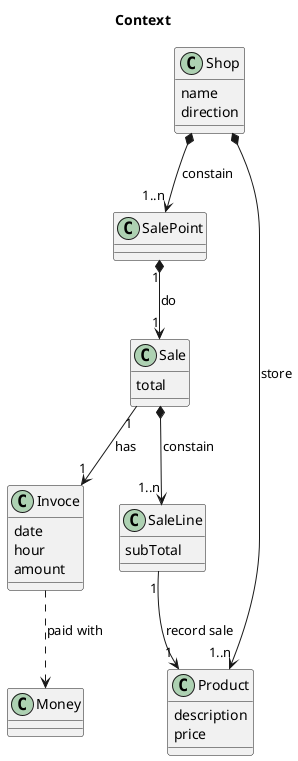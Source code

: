 @startuml Context
title Context

Shop *--> "1..n" SalePoint : constain
Shop *--> "1..n" Product : store

SalePoint "1" *--> "1" Sale : do

Sale "1" --> "1" Invoce : has
Sale *--> "1..n" SaleLine : constain

Invoce ..> Money : paid with
SaleLine "1" --> "1" Product : record sale

class Shop{
    name
    direction
}

class Product{
    description
    price
}

class Sale{
    total
}

class SaleLine{
    subTotal
}

class Invoce{
    date
    hour
    amount
}
@enduml